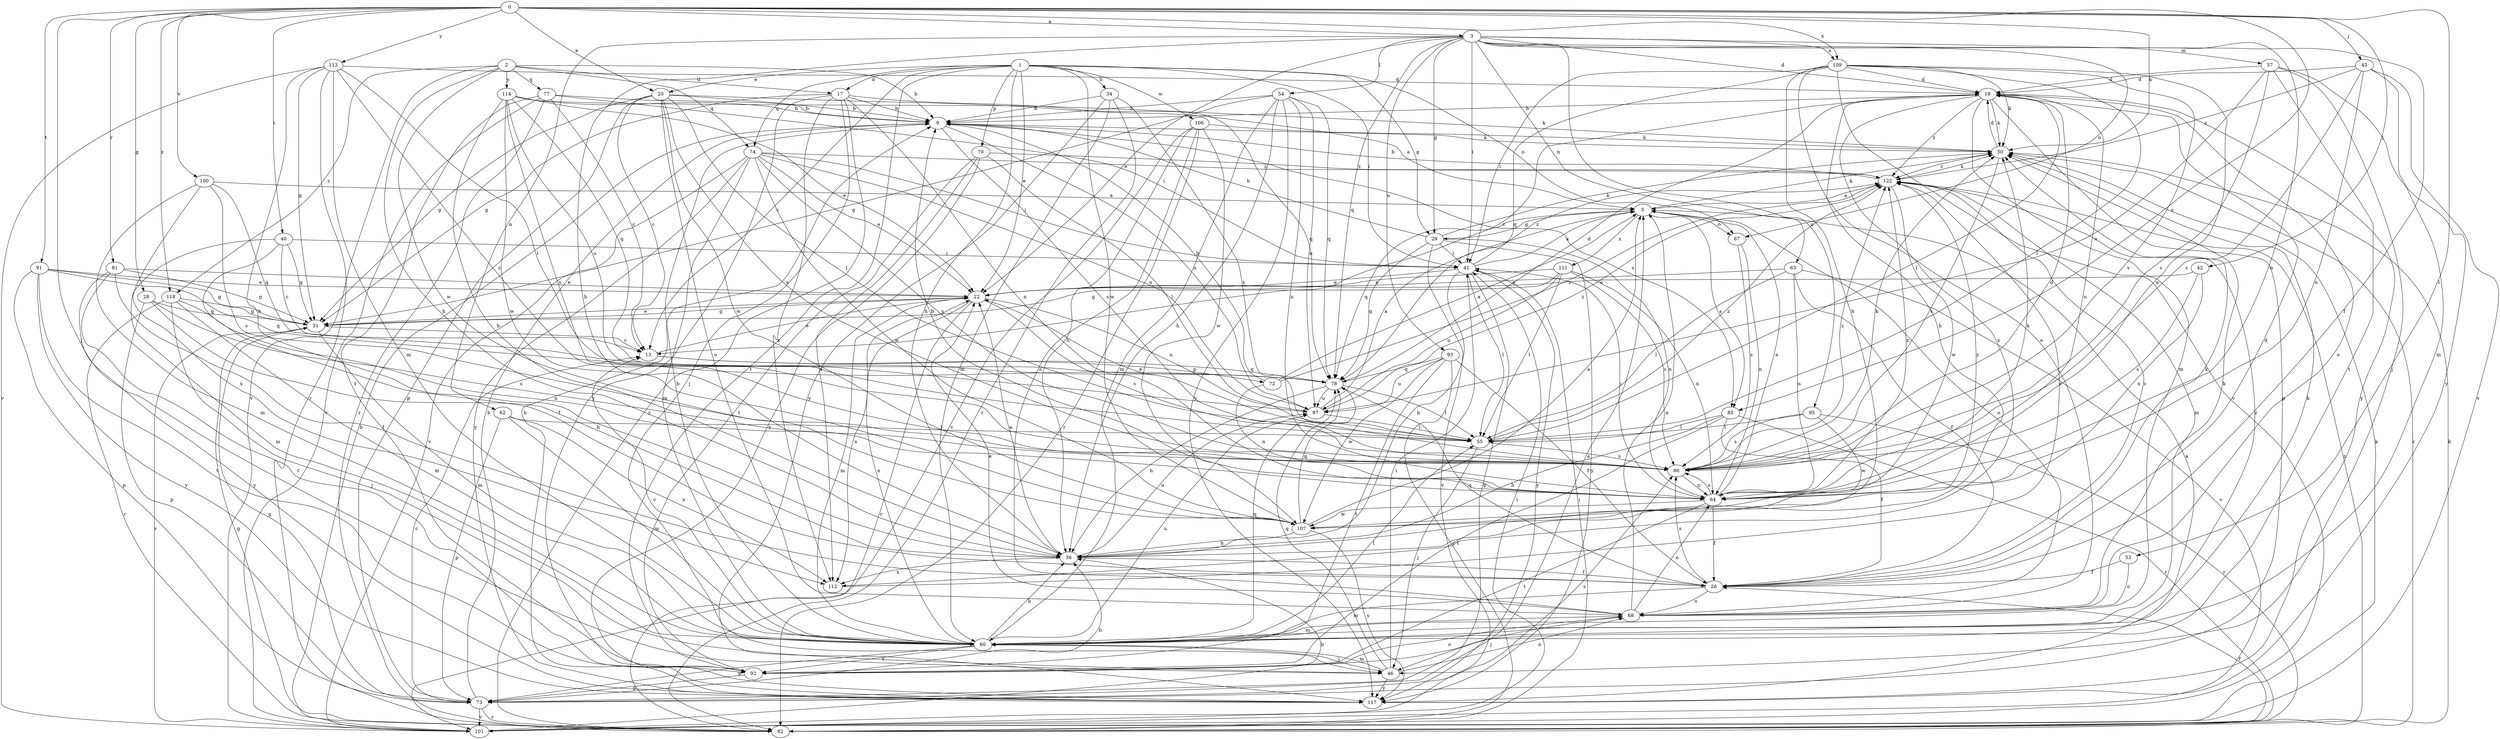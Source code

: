 strict digraph  {
0;
1;
2;
3;
5;
9;
13;
17;
18;
20;
22;
26;
28;
29;
31;
34;
36;
40;
41;
42;
45;
46;
50;
53;
54;
55;
57;
60;
62;
63;
64;
67;
68;
70;
72;
73;
74;
77;
78;
81;
82;
85;
86;
91;
92;
93;
95;
97;
100;
101;
106;
107;
109;
111;
112;
113;
114;
117;
118;
122;
0 -> 3  [label=a];
0 -> 20  [label=e];
0 -> 28  [label=g];
0 -> 40  [label=i];
0 -> 42  [label=j];
0 -> 45  [label=j];
0 -> 46  [label=j];
0 -> 50  [label=k];
0 -> 53  [label=l];
0 -> 81  [label=r];
0 -> 85  [label=s];
0 -> 91  [label=t];
0 -> 100  [label=v];
0 -> 109  [label=x];
0 -> 113  [label=y];
0 -> 118  [label=z];
1 -> 13  [label=c];
1 -> 17  [label=d];
1 -> 20  [label=e];
1 -> 22  [label=e];
1 -> 29  [label=g];
1 -> 34  [label=h];
1 -> 36  [label=h];
1 -> 41  [label=i];
1 -> 67  [label=o];
1 -> 70  [label=p];
1 -> 74  [label=q];
1 -> 92  [label=t];
1 -> 106  [label=w];
1 -> 107  [label=w];
2 -> 9  [label=b];
2 -> 17  [label=d];
2 -> 36  [label=h];
2 -> 74  [label=q];
2 -> 77  [label=q];
2 -> 101  [label=v];
2 -> 107  [label=w];
2 -> 114  [label=y];
2 -> 118  [label=z];
3 -> 18  [label=d];
3 -> 22  [label=e];
3 -> 26  [label=f];
3 -> 29  [label=g];
3 -> 36  [label=h];
3 -> 41  [label=i];
3 -> 54  [label=l];
3 -> 57  [label=m];
3 -> 62  [label=n];
3 -> 63  [label=n];
3 -> 64  [label=n];
3 -> 67  [label=o];
3 -> 78  [label=q];
3 -> 93  [label=u];
3 -> 95  [label=u];
3 -> 109  [label=x];
5 -> 29  [label=g];
5 -> 50  [label=k];
5 -> 67  [label=o];
5 -> 68  [label=o];
5 -> 78  [label=q];
5 -> 85  [label=s];
5 -> 111  [label=x];
9 -> 50  [label=k];
9 -> 85  [label=s];
9 -> 86  [label=s];
9 -> 97  [label=u];
13 -> 22  [label=e];
13 -> 72  [label=p];
13 -> 78  [label=q];
17 -> 9  [label=b];
17 -> 31  [label=g];
17 -> 46  [label=j];
17 -> 64  [label=n];
17 -> 78  [label=q];
17 -> 82  [label=r];
17 -> 112  [label=x];
17 -> 117  [label=y];
18 -> 9  [label=b];
18 -> 13  [label=c];
18 -> 36  [label=h];
18 -> 50  [label=k];
18 -> 55  [label=l];
18 -> 60  [label=m];
18 -> 64  [label=n];
18 -> 68  [label=o];
18 -> 73  [label=p];
18 -> 112  [label=x];
18 -> 117  [label=y];
18 -> 122  [label=z];
20 -> 5  [label=a];
20 -> 9  [label=b];
20 -> 13  [label=c];
20 -> 31  [label=g];
20 -> 55  [label=l];
20 -> 68  [label=o];
20 -> 73  [label=p];
20 -> 86  [label=s];
20 -> 107  [label=w];
22 -> 31  [label=g];
22 -> 60  [label=m];
22 -> 82  [label=r];
22 -> 86  [label=s];
22 -> 97  [label=u];
22 -> 112  [label=x];
26 -> 18  [label=d];
26 -> 50  [label=k];
26 -> 60  [label=m];
26 -> 68  [label=o];
26 -> 78  [label=q];
26 -> 86  [label=s];
26 -> 122  [label=z];
28 -> 31  [label=g];
28 -> 36  [label=h];
28 -> 73  [label=p];
28 -> 86  [label=s];
29 -> 9  [label=b];
29 -> 41  [label=i];
29 -> 50  [label=k];
29 -> 64  [label=n];
29 -> 78  [label=q];
29 -> 101  [label=v];
29 -> 117  [label=y];
31 -> 13  [label=c];
31 -> 22  [label=e];
31 -> 60  [label=m];
31 -> 101  [label=v];
34 -> 9  [label=b];
34 -> 60  [label=m];
34 -> 82  [label=r];
34 -> 86  [label=s];
34 -> 117  [label=y];
36 -> 22  [label=e];
36 -> 26  [label=f];
36 -> 97  [label=u];
36 -> 112  [label=x];
40 -> 13  [label=c];
40 -> 26  [label=f];
40 -> 31  [label=g];
40 -> 41  [label=i];
40 -> 60  [label=m];
41 -> 5  [label=a];
41 -> 22  [label=e];
41 -> 36  [label=h];
41 -> 55  [label=l];
41 -> 73  [label=p];
41 -> 117  [label=y];
41 -> 122  [label=z];
42 -> 22  [label=e];
42 -> 64  [label=n];
42 -> 86  [label=s];
45 -> 18  [label=d];
45 -> 60  [label=m];
45 -> 64  [label=n];
45 -> 86  [label=s];
45 -> 101  [label=v];
45 -> 122  [label=z];
46 -> 41  [label=i];
46 -> 60  [label=m];
46 -> 68  [label=o];
46 -> 78  [label=q];
46 -> 117  [label=y];
50 -> 18  [label=d];
50 -> 82  [label=r];
50 -> 86  [label=s];
50 -> 122  [label=z];
53 -> 26  [label=f];
53 -> 68  [label=o];
54 -> 9  [label=b];
54 -> 31  [label=g];
54 -> 36  [label=h];
54 -> 60  [label=m];
54 -> 64  [label=n];
54 -> 78  [label=q];
54 -> 97  [label=u];
54 -> 117  [label=y];
55 -> 22  [label=e];
55 -> 46  [label=j];
55 -> 86  [label=s];
55 -> 122  [label=z];
57 -> 18  [label=d];
57 -> 46  [label=j];
57 -> 86  [label=s];
57 -> 92  [label=t];
57 -> 97  [label=u];
57 -> 117  [label=y];
60 -> 9  [label=b];
60 -> 13  [label=c];
60 -> 22  [label=e];
60 -> 36  [label=h];
60 -> 46  [label=j];
60 -> 50  [label=k];
60 -> 55  [label=l];
60 -> 73  [label=p];
60 -> 78  [label=q];
60 -> 92  [label=t];
60 -> 97  [label=u];
60 -> 122  [label=z];
62 -> 55  [label=l];
62 -> 60  [label=m];
62 -> 73  [label=p];
62 -> 112  [label=x];
63 -> 22  [label=e];
63 -> 26  [label=f];
63 -> 55  [label=l];
63 -> 64  [label=n];
63 -> 101  [label=v];
64 -> 5  [label=a];
64 -> 9  [label=b];
64 -> 26  [label=f];
64 -> 41  [label=i];
64 -> 50  [label=k];
64 -> 86  [label=s];
64 -> 92  [label=t];
64 -> 107  [label=w];
64 -> 122  [label=z];
67 -> 64  [label=n];
67 -> 86  [label=s];
68 -> 5  [label=a];
68 -> 22  [label=e];
68 -> 46  [label=j];
68 -> 50  [label=k];
68 -> 60  [label=m];
68 -> 64  [label=n];
70 -> 55  [label=l];
70 -> 92  [label=t];
70 -> 112  [label=x];
70 -> 117  [label=y];
70 -> 122  [label=z];
72 -> 5  [label=a];
72 -> 9  [label=b];
72 -> 64  [label=n];
72 -> 122  [label=z];
73 -> 5  [label=a];
73 -> 9  [label=b];
73 -> 13  [label=c];
73 -> 31  [label=g];
73 -> 36  [label=h];
73 -> 82  [label=r];
73 -> 86  [label=s];
73 -> 101  [label=v];
74 -> 22  [label=e];
74 -> 41  [label=i];
74 -> 60  [label=m];
74 -> 86  [label=s];
74 -> 97  [label=u];
74 -> 101  [label=v];
74 -> 107  [label=w];
74 -> 117  [label=y];
74 -> 122  [label=z];
77 -> 9  [label=b];
77 -> 13  [label=c];
77 -> 41  [label=i];
77 -> 82  [label=r];
77 -> 92  [label=t];
77 -> 101  [label=v];
78 -> 18  [label=d];
78 -> 36  [label=h];
78 -> 55  [label=l];
78 -> 97  [label=u];
81 -> 22  [label=e];
81 -> 26  [label=f];
81 -> 31  [label=g];
81 -> 92  [label=t];
81 -> 117  [label=y];
82 -> 26  [label=f];
82 -> 31  [label=g];
82 -> 41  [label=i];
82 -> 50  [label=k];
82 -> 122  [label=z];
85 -> 26  [label=f];
85 -> 36  [label=h];
85 -> 55  [label=l];
85 -> 82  [label=r];
85 -> 92  [label=t];
86 -> 18  [label=d];
86 -> 50  [label=k];
86 -> 64  [label=n];
86 -> 122  [label=z];
91 -> 22  [label=e];
91 -> 31  [label=g];
91 -> 73  [label=p];
91 -> 78  [label=q];
91 -> 92  [label=t];
91 -> 117  [label=y];
92 -> 68  [label=o];
92 -> 73  [label=p];
93 -> 26  [label=f];
93 -> 78  [label=q];
93 -> 82  [label=r];
93 -> 92  [label=t];
93 -> 97  [label=u];
93 -> 107  [label=w];
95 -> 55  [label=l];
95 -> 82  [label=r];
95 -> 86  [label=s];
95 -> 107  [label=w];
97 -> 5  [label=a];
97 -> 55  [label=l];
97 -> 122  [label=z];
100 -> 5  [label=a];
100 -> 60  [label=m];
100 -> 78  [label=q];
100 -> 86  [label=s];
100 -> 112  [label=x];
101 -> 9  [label=b];
101 -> 36  [label=h];
101 -> 41  [label=i];
101 -> 50  [label=k];
106 -> 36  [label=h];
106 -> 50  [label=k];
106 -> 68  [label=o];
106 -> 82  [label=r];
106 -> 101  [label=v];
106 -> 107  [label=w];
107 -> 5  [label=a];
107 -> 36  [label=h];
107 -> 78  [label=q];
107 -> 117  [label=y];
107 -> 122  [label=z];
109 -> 18  [label=d];
109 -> 36  [label=h];
109 -> 41  [label=i];
109 -> 50  [label=k];
109 -> 55  [label=l];
109 -> 64  [label=n];
109 -> 68  [label=o];
109 -> 78  [label=q];
109 -> 86  [label=s];
109 -> 101  [label=v];
111 -> 22  [label=e];
111 -> 31  [label=g];
111 -> 55  [label=l];
111 -> 64  [label=n];
111 -> 86  [label=s];
111 -> 97  [label=u];
112 -> 122  [label=z];
113 -> 18  [label=d];
113 -> 31  [label=g];
113 -> 36  [label=h];
113 -> 55  [label=l];
113 -> 60  [label=m];
113 -> 82  [label=r];
113 -> 86  [label=s];
113 -> 101  [label=v];
114 -> 9  [label=b];
114 -> 22  [label=e];
114 -> 36  [label=h];
114 -> 50  [label=k];
114 -> 78  [label=q];
114 -> 86  [label=s];
114 -> 97  [label=u];
114 -> 107  [label=w];
117 -> 5  [label=a];
117 -> 9  [label=b];
118 -> 31  [label=g];
118 -> 46  [label=j];
118 -> 60  [label=m];
118 -> 64  [label=n];
118 -> 82  [label=r];
122 -> 5  [label=a];
122 -> 9  [label=b];
122 -> 50  [label=k];
122 -> 60  [label=m];
122 -> 107  [label=w];
}
